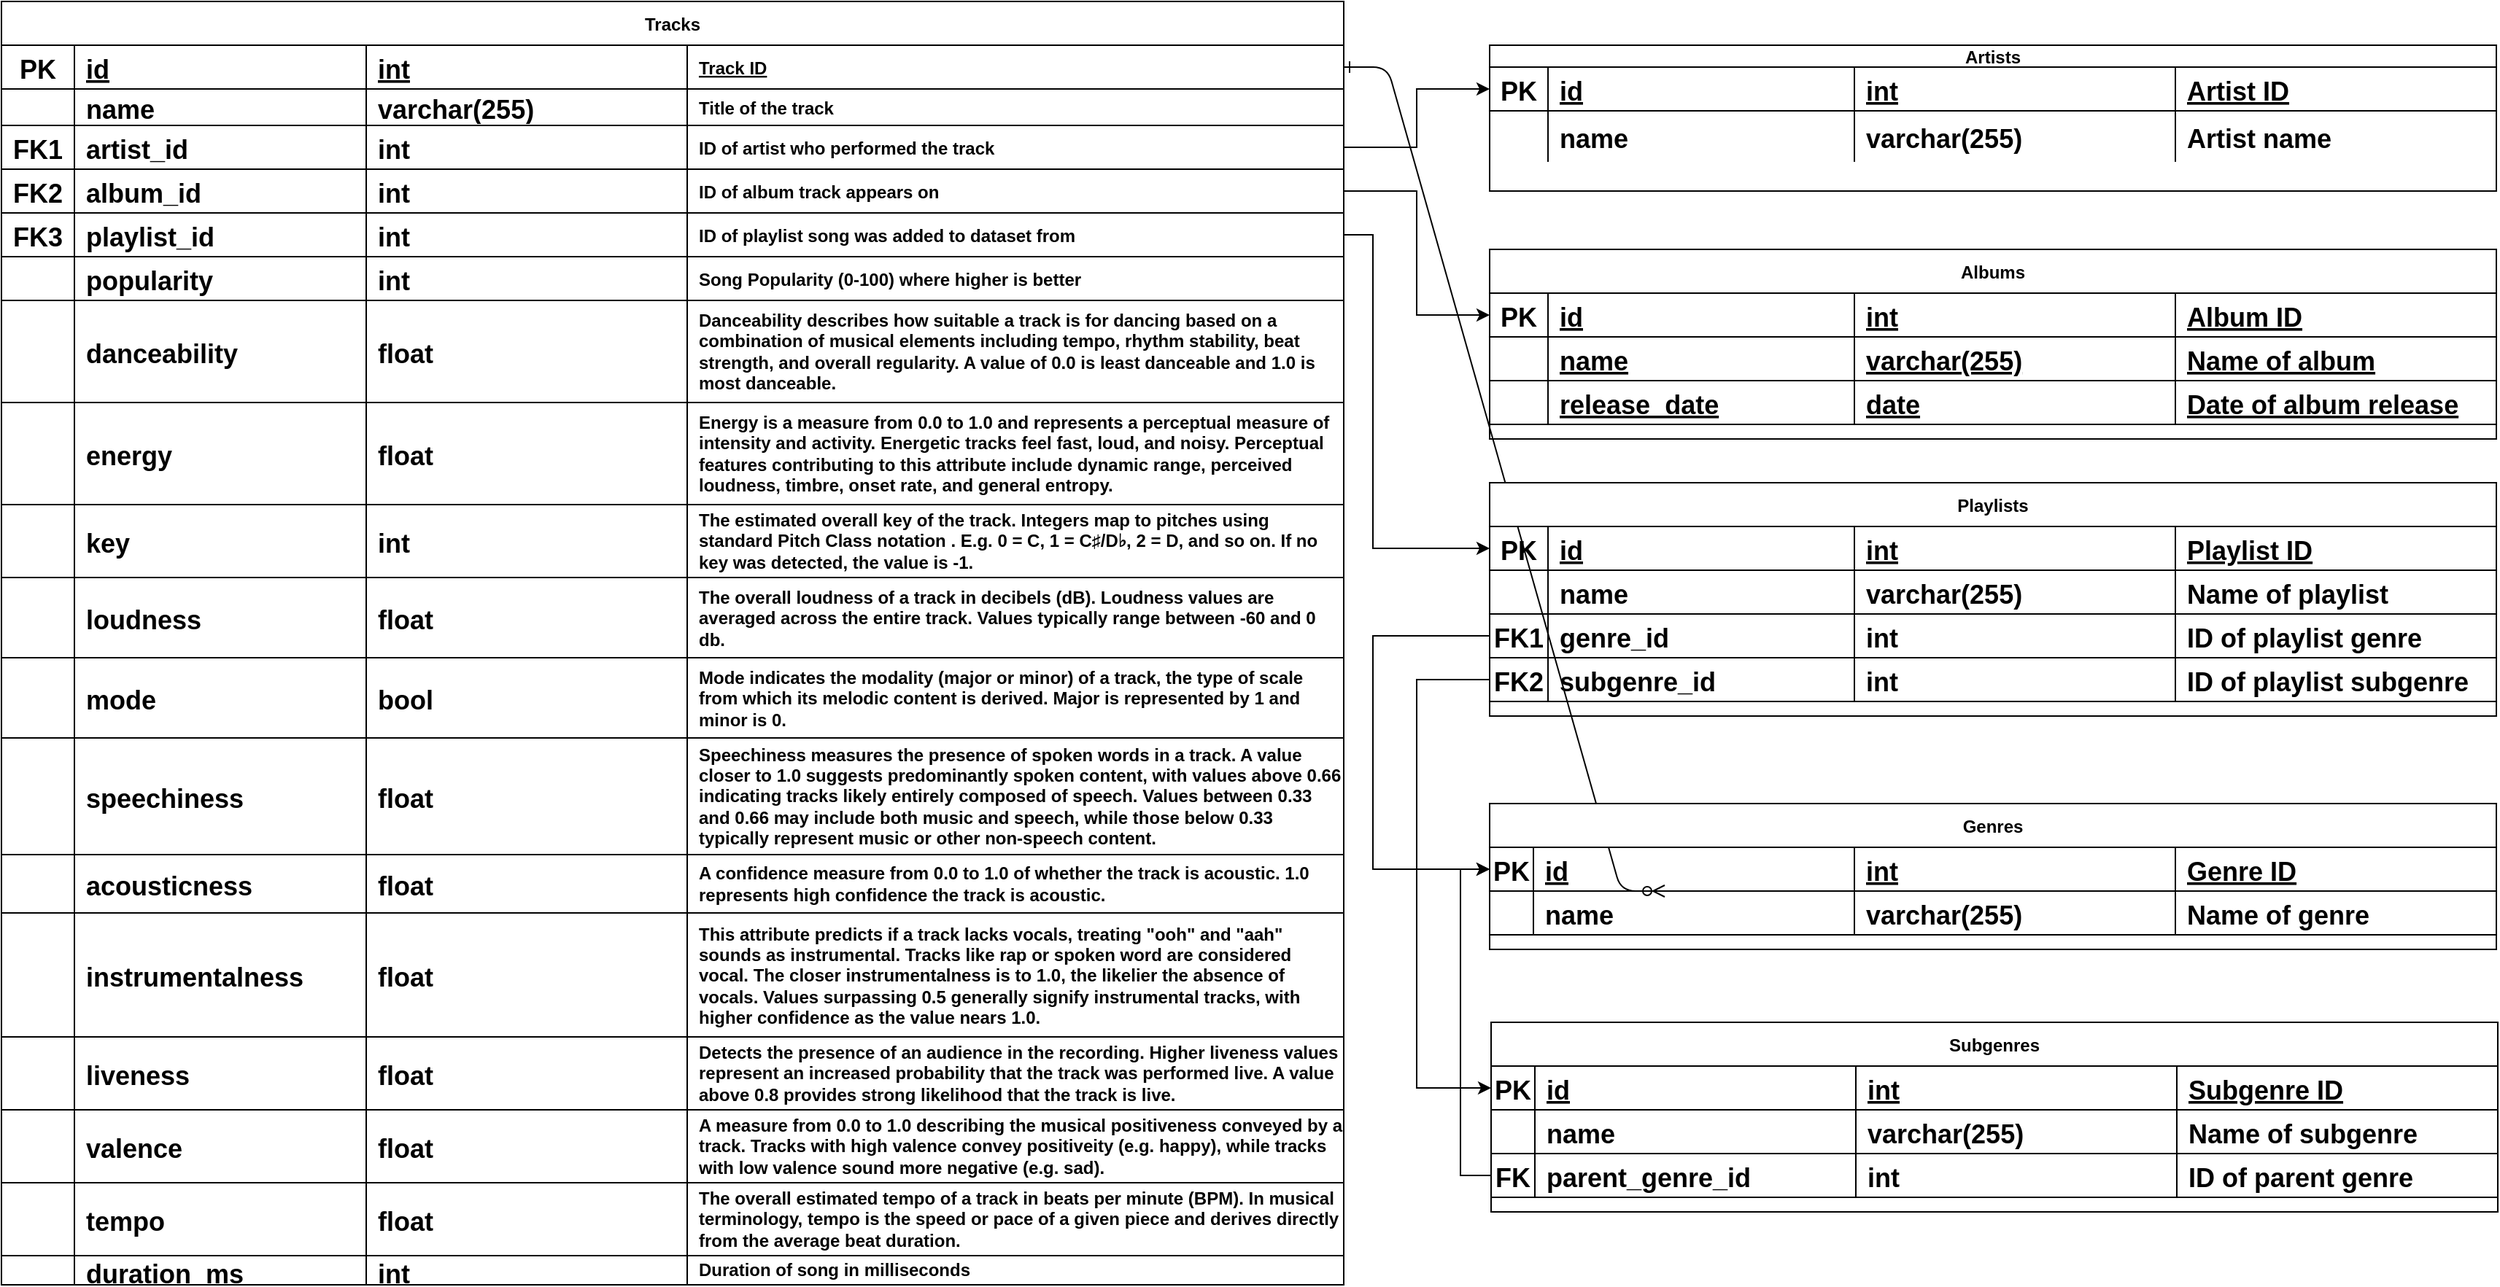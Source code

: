 <mxfile version="24.2.5" type="github">
  <diagram id="R2lEEEUBdFMjLlhIrx00" name="Page-1">
    <mxGraphModel dx="2843" dy="1478" grid="1" gridSize="10" guides="1" tooltips="1" connect="1" arrows="1" fold="1" page="1" pageScale="1" pageWidth="850" pageHeight="1100" math="0" shadow="0" extFonts="Permanent Marker^https://fonts.googleapis.com/css?family=Permanent+Marker">
      <root>
        <mxCell id="0" />
        <mxCell id="1" parent="0" />
        <mxCell id="C-vyLk0tnHw3VtMMgP7b-1" value="" style="edgeStyle=entityRelationEdgeStyle;endArrow=ERzeroToMany;startArrow=ERone;endFill=1;startFill=0;" parent="1" source="C-vyLk0tnHw3VtMMgP7b-24" target="C-vyLk0tnHw3VtMMgP7b-6" edge="1">
          <mxGeometry width="100" height="100" relative="1" as="geometry">
            <mxPoint x="340" y="720" as="sourcePoint" />
            <mxPoint x="440" y="620" as="targetPoint" />
          </mxGeometry>
        </mxCell>
        <mxCell id="C-vyLk0tnHw3VtMMgP7b-2" value="Albums" style="shape=table;startSize=30;container=1;collapsible=1;childLayout=tableLayout;fixedRows=1;rowLines=0;fontStyle=1;align=center;resizeLast=1;" parent="1" vertex="1">
          <mxGeometry x="320" y="180" width="690" height="130" as="geometry" />
        </mxCell>
        <mxCell id="C-vyLk0tnHw3VtMMgP7b-3" value="" style="shape=partialRectangle;collapsible=0;dropTarget=0;pointerEvents=0;fillColor=none;points=[[0,0.5],[1,0.5]];portConstraint=eastwest;top=0;left=0;right=0;bottom=1;" parent="C-vyLk0tnHw3VtMMgP7b-2" vertex="1">
          <mxGeometry y="30" width="690" height="30" as="geometry" />
        </mxCell>
        <mxCell id="C-vyLk0tnHw3VtMMgP7b-4" value="PK" style="shape=partialRectangle;overflow=hidden;connectable=0;fillColor=none;top=0;left=0;bottom=0;right=0;fontStyle=1;fontSize=18;" parent="C-vyLk0tnHw3VtMMgP7b-3" vertex="1">
          <mxGeometry width="40" height="30" as="geometry">
            <mxRectangle width="40" height="30" as="alternateBounds" />
          </mxGeometry>
        </mxCell>
        <mxCell id="C-vyLk0tnHw3VtMMgP7b-5" value="id" style="shape=partialRectangle;overflow=hidden;connectable=0;fillColor=none;top=0;left=0;bottom=0;right=0;align=left;spacingLeft=6;fontStyle=5;fontSize=18;" parent="C-vyLk0tnHw3VtMMgP7b-3" vertex="1">
          <mxGeometry x="40" width="210" height="30" as="geometry">
            <mxRectangle width="210" height="30" as="alternateBounds" />
          </mxGeometry>
        </mxCell>
        <mxCell id="0oDck3tv_o9U7i5qu0NP-88" value="int" style="shape=partialRectangle;overflow=hidden;connectable=0;fillColor=none;top=0;left=0;bottom=0;right=0;align=left;spacingLeft=6;fontStyle=5;fontSize=18;" vertex="1" parent="C-vyLk0tnHw3VtMMgP7b-3">
          <mxGeometry x="250" width="220" height="30" as="geometry">
            <mxRectangle width="220" height="30" as="alternateBounds" />
          </mxGeometry>
        </mxCell>
        <mxCell id="0oDck3tv_o9U7i5qu0NP-91" value="Album ID" style="shape=partialRectangle;overflow=hidden;connectable=0;fillColor=none;top=0;left=0;bottom=0;right=0;align=left;spacingLeft=6;fontStyle=5;fontSize=18;" vertex="1" parent="C-vyLk0tnHw3VtMMgP7b-3">
          <mxGeometry x="470" width="220" height="30" as="geometry">
            <mxRectangle width="220" height="30" as="alternateBounds" />
          </mxGeometry>
        </mxCell>
        <mxCell id="0oDck3tv_o9U7i5qu0NP-169" style="shape=partialRectangle;collapsible=0;dropTarget=0;pointerEvents=0;fillColor=none;points=[[0,0.5],[1,0.5]];portConstraint=eastwest;top=0;left=0;right=0;bottom=1;" vertex="1" parent="C-vyLk0tnHw3VtMMgP7b-2">
          <mxGeometry y="60" width="690" height="30" as="geometry" />
        </mxCell>
        <mxCell id="0oDck3tv_o9U7i5qu0NP-170" style="shape=partialRectangle;overflow=hidden;connectable=0;fillColor=none;top=0;left=0;bottom=0;right=0;fontStyle=1;fontSize=18;" vertex="1" parent="0oDck3tv_o9U7i5qu0NP-169">
          <mxGeometry width="40" height="30" as="geometry">
            <mxRectangle width="40" height="30" as="alternateBounds" />
          </mxGeometry>
        </mxCell>
        <mxCell id="0oDck3tv_o9U7i5qu0NP-171" value="name" style="shape=partialRectangle;overflow=hidden;connectable=0;fillColor=none;top=0;left=0;bottom=0;right=0;align=left;spacingLeft=6;fontStyle=5;fontSize=18;" vertex="1" parent="0oDck3tv_o9U7i5qu0NP-169">
          <mxGeometry x="40" width="210" height="30" as="geometry">
            <mxRectangle width="210" height="30" as="alternateBounds" />
          </mxGeometry>
        </mxCell>
        <mxCell id="0oDck3tv_o9U7i5qu0NP-172" value="varchar(255)" style="shape=partialRectangle;overflow=hidden;connectable=0;fillColor=none;top=0;left=0;bottom=0;right=0;align=left;spacingLeft=6;fontStyle=5;fontSize=18;" vertex="1" parent="0oDck3tv_o9U7i5qu0NP-169">
          <mxGeometry x="250" width="220" height="30" as="geometry">
            <mxRectangle width="220" height="30" as="alternateBounds" />
          </mxGeometry>
        </mxCell>
        <mxCell id="0oDck3tv_o9U7i5qu0NP-173" value="Name of album" style="shape=partialRectangle;overflow=hidden;connectable=0;fillColor=none;top=0;left=0;bottom=0;right=0;align=left;spacingLeft=6;fontStyle=5;fontSize=18;" vertex="1" parent="0oDck3tv_o9U7i5qu0NP-169">
          <mxGeometry x="470" width="220" height="30" as="geometry">
            <mxRectangle width="220" height="30" as="alternateBounds" />
          </mxGeometry>
        </mxCell>
        <mxCell id="0oDck3tv_o9U7i5qu0NP-234" style="shape=partialRectangle;collapsible=0;dropTarget=0;pointerEvents=0;fillColor=none;points=[[0,0.5],[1,0.5]];portConstraint=eastwest;top=0;left=0;right=0;bottom=1;" vertex="1" parent="C-vyLk0tnHw3VtMMgP7b-2">
          <mxGeometry y="90" width="690" height="30" as="geometry" />
        </mxCell>
        <mxCell id="0oDck3tv_o9U7i5qu0NP-235" style="shape=partialRectangle;overflow=hidden;connectable=0;fillColor=none;top=0;left=0;bottom=0;right=0;fontStyle=1;fontSize=18;" vertex="1" parent="0oDck3tv_o9U7i5qu0NP-234">
          <mxGeometry width="40" height="30" as="geometry">
            <mxRectangle width="40" height="30" as="alternateBounds" />
          </mxGeometry>
        </mxCell>
        <mxCell id="0oDck3tv_o9U7i5qu0NP-236" value="release_date" style="shape=partialRectangle;overflow=hidden;connectable=0;fillColor=none;top=0;left=0;bottom=0;right=0;align=left;spacingLeft=6;fontStyle=5;fontSize=18;" vertex="1" parent="0oDck3tv_o9U7i5qu0NP-234">
          <mxGeometry x="40" width="210" height="30" as="geometry">
            <mxRectangle width="210" height="30" as="alternateBounds" />
          </mxGeometry>
        </mxCell>
        <mxCell id="0oDck3tv_o9U7i5qu0NP-237" value="date" style="shape=partialRectangle;overflow=hidden;connectable=0;fillColor=none;top=0;left=0;bottom=0;right=0;align=left;spacingLeft=6;fontStyle=5;fontSize=18;" vertex="1" parent="0oDck3tv_o9U7i5qu0NP-234">
          <mxGeometry x="250" width="220" height="30" as="geometry">
            <mxRectangle width="220" height="30" as="alternateBounds" />
          </mxGeometry>
        </mxCell>
        <mxCell id="0oDck3tv_o9U7i5qu0NP-238" value="Date of album release" style="shape=partialRectangle;overflow=hidden;connectable=0;fillColor=none;top=0;left=0;bottom=0;right=0;align=left;spacingLeft=6;fontStyle=5;fontSize=18;" vertex="1" parent="0oDck3tv_o9U7i5qu0NP-234">
          <mxGeometry x="470" width="220" height="30" as="geometry">
            <mxRectangle width="220" height="30" as="alternateBounds" />
          </mxGeometry>
        </mxCell>
        <mxCell id="C-vyLk0tnHw3VtMMgP7b-13" value="Artists" style="shape=table;startSize=15;container=1;collapsible=1;childLayout=tableLayout;fixedRows=1;rowLines=0;fontStyle=1;align=center;resizeLast=1;" parent="1" vertex="1">
          <mxGeometry x="320" y="40" width="690" height="100" as="geometry" />
        </mxCell>
        <mxCell id="C-vyLk0tnHw3VtMMgP7b-14" value="" style="shape=partialRectangle;collapsible=0;dropTarget=0;pointerEvents=0;fillColor=none;points=[[0,0.5],[1,0.5]];portConstraint=eastwest;top=0;left=0;right=0;bottom=1;" parent="C-vyLk0tnHw3VtMMgP7b-13" vertex="1">
          <mxGeometry y="15" width="690" height="30" as="geometry" />
        </mxCell>
        <mxCell id="C-vyLk0tnHw3VtMMgP7b-15" value="PK" style="shape=partialRectangle;overflow=hidden;connectable=0;fillColor=none;top=0;left=0;bottom=0;right=0;fontStyle=1;fontSize=18;" parent="C-vyLk0tnHw3VtMMgP7b-14" vertex="1">
          <mxGeometry width="40" height="30" as="geometry">
            <mxRectangle width="40" height="30" as="alternateBounds" />
          </mxGeometry>
        </mxCell>
        <mxCell id="C-vyLk0tnHw3VtMMgP7b-16" value="id" style="shape=partialRectangle;overflow=hidden;connectable=0;fillColor=none;top=0;left=0;bottom=0;right=0;align=left;spacingLeft=6;fontStyle=5;fontSize=18;" parent="C-vyLk0tnHw3VtMMgP7b-14" vertex="1">
          <mxGeometry x="40" width="210" height="30" as="geometry">
            <mxRectangle width="210" height="30" as="alternateBounds" />
          </mxGeometry>
        </mxCell>
        <mxCell id="0oDck3tv_o9U7i5qu0NP-82" value="int" style="shape=partialRectangle;overflow=hidden;connectable=0;fillColor=none;top=0;left=0;bottom=0;right=0;align=left;spacingLeft=6;fontStyle=5;fontSize=18;" vertex="1" parent="C-vyLk0tnHw3VtMMgP7b-14">
          <mxGeometry x="250" width="220" height="30" as="geometry">
            <mxRectangle width="220" height="30" as="alternateBounds" />
          </mxGeometry>
        </mxCell>
        <mxCell id="0oDck3tv_o9U7i5qu0NP-85" value="Artist ID" style="shape=partialRectangle;overflow=hidden;connectable=0;fillColor=none;top=0;left=0;bottom=0;right=0;align=left;spacingLeft=6;fontStyle=5;fontSize=18;" vertex="1" parent="C-vyLk0tnHw3VtMMgP7b-14">
          <mxGeometry x="470" width="220" height="30" as="geometry">
            <mxRectangle width="220" height="30" as="alternateBounds" />
          </mxGeometry>
        </mxCell>
        <mxCell id="C-vyLk0tnHw3VtMMgP7b-17" value="" style="shape=partialRectangle;collapsible=0;dropTarget=0;pointerEvents=0;fillColor=none;points=[[0,0.5],[1,0.5]];portConstraint=eastwest;top=0;left=0;right=0;bottom=0;" parent="C-vyLk0tnHw3VtMMgP7b-13" vertex="1">
          <mxGeometry y="45" width="690" height="35" as="geometry" />
        </mxCell>
        <mxCell id="C-vyLk0tnHw3VtMMgP7b-18" value="" style="shape=partialRectangle;overflow=hidden;connectable=0;fillColor=none;top=0;left=0;bottom=0;right=0;fontStyle=1;fontSize=18;" parent="C-vyLk0tnHw3VtMMgP7b-17" vertex="1">
          <mxGeometry width="40" height="35" as="geometry">
            <mxRectangle width="40" height="35" as="alternateBounds" />
          </mxGeometry>
        </mxCell>
        <mxCell id="C-vyLk0tnHw3VtMMgP7b-19" value="name" style="shape=partialRectangle;overflow=hidden;connectable=0;fillColor=none;top=0;left=0;bottom=0;right=0;align=left;spacingLeft=6;fontStyle=1;fontSize=18;" parent="C-vyLk0tnHw3VtMMgP7b-17" vertex="1">
          <mxGeometry x="40" width="210" height="35" as="geometry">
            <mxRectangle width="210" height="35" as="alternateBounds" />
          </mxGeometry>
        </mxCell>
        <mxCell id="0oDck3tv_o9U7i5qu0NP-83" value="varchar(255)" style="shape=partialRectangle;overflow=hidden;connectable=0;fillColor=none;top=0;left=0;bottom=0;right=0;align=left;spacingLeft=6;fontStyle=1;fontSize=18;" vertex="1" parent="C-vyLk0tnHw3VtMMgP7b-17">
          <mxGeometry x="250" width="220" height="35" as="geometry">
            <mxRectangle width="220" height="35" as="alternateBounds" />
          </mxGeometry>
        </mxCell>
        <mxCell id="0oDck3tv_o9U7i5qu0NP-86" value="Artist name" style="shape=partialRectangle;overflow=hidden;connectable=0;fillColor=none;top=0;left=0;bottom=0;right=0;align=left;spacingLeft=6;fontStyle=1;fontSize=18;" vertex="1" parent="C-vyLk0tnHw3VtMMgP7b-17">
          <mxGeometry x="470" width="220" height="35" as="geometry">
            <mxRectangle width="220" height="35" as="alternateBounds" />
          </mxGeometry>
        </mxCell>
        <mxCell id="C-vyLk0tnHw3VtMMgP7b-23" value="Tracks" style="shape=table;startSize=30;container=1;collapsible=1;childLayout=tableLayout;fixedRows=1;rowLines=0;fontStyle=1;align=center;resizeLast=1;" parent="1" vertex="1">
          <mxGeometry x="-700" y="10" width="920" height="880.0" as="geometry" />
        </mxCell>
        <mxCell id="C-vyLk0tnHw3VtMMgP7b-24" value="" style="shape=partialRectangle;collapsible=0;dropTarget=0;pointerEvents=0;fillColor=none;points=[[0,0.5],[1,0.5]];portConstraint=eastwest;top=0;left=0;right=0;bottom=1;" parent="C-vyLk0tnHw3VtMMgP7b-23" vertex="1">
          <mxGeometry y="30" width="920" height="30" as="geometry" />
        </mxCell>
        <mxCell id="C-vyLk0tnHw3VtMMgP7b-25" value="PK" style="shape=partialRectangle;overflow=hidden;connectable=0;fillColor=none;top=0;left=0;bottom=0;right=0;fontStyle=1;fontSize=18;" parent="C-vyLk0tnHw3VtMMgP7b-24" vertex="1">
          <mxGeometry width="50" height="30" as="geometry">
            <mxRectangle width="50" height="30" as="alternateBounds" />
          </mxGeometry>
        </mxCell>
        <mxCell id="C-vyLk0tnHw3VtMMgP7b-26" value="id" style="shape=partialRectangle;overflow=hidden;connectable=0;fillColor=none;top=0;left=0;bottom=0;right=0;align=left;spacingLeft=6;fontStyle=5;fontSize=18;" parent="C-vyLk0tnHw3VtMMgP7b-24" vertex="1">
          <mxGeometry x="50" width="200" height="30" as="geometry">
            <mxRectangle width="200" height="30" as="alternateBounds" />
          </mxGeometry>
        </mxCell>
        <mxCell id="0oDck3tv_o9U7i5qu0NP-3" value="int" style="shape=partialRectangle;overflow=hidden;connectable=0;fillColor=none;top=0;left=0;bottom=0;right=0;align=left;spacingLeft=6;fontStyle=5;fontSize=18;" vertex="1" parent="C-vyLk0tnHw3VtMMgP7b-24">
          <mxGeometry x="250" width="220" height="30" as="geometry">
            <mxRectangle width="220" height="30" as="alternateBounds" />
          </mxGeometry>
        </mxCell>
        <mxCell id="0oDck3tv_o9U7i5qu0NP-1" value="Track ID" style="shape=partialRectangle;overflow=hidden;connectable=0;fillColor=none;top=0;left=0;bottom=0;right=0;align=left;spacingLeft=6;fontStyle=5;" vertex="1" parent="C-vyLk0tnHw3VtMMgP7b-24">
          <mxGeometry x="470" width="450" height="30" as="geometry">
            <mxRectangle width="450" height="30" as="alternateBounds" />
          </mxGeometry>
        </mxCell>
        <mxCell id="0oDck3tv_o9U7i5qu0NP-45" style="shape=partialRectangle;collapsible=0;dropTarget=0;pointerEvents=0;fillColor=none;points=[[0,0.5],[1,0.5]];portConstraint=eastwest;top=0;left=0;right=0;bottom=1;" vertex="1" parent="C-vyLk0tnHw3VtMMgP7b-23">
          <mxGeometry y="60" width="920" height="25" as="geometry" />
        </mxCell>
        <mxCell id="0oDck3tv_o9U7i5qu0NP-46" style="shape=partialRectangle;overflow=hidden;connectable=0;fillColor=none;top=0;left=0;bottom=0;right=0;fontStyle=1;fontSize=18;" vertex="1" parent="0oDck3tv_o9U7i5qu0NP-45">
          <mxGeometry width="50" height="25" as="geometry">
            <mxRectangle width="50" height="25" as="alternateBounds" />
          </mxGeometry>
        </mxCell>
        <mxCell id="0oDck3tv_o9U7i5qu0NP-47" value="name" style="shape=partialRectangle;overflow=hidden;connectable=0;fillColor=none;top=0;left=0;bottom=0;right=0;align=left;spacingLeft=6;fontStyle=1;fontSize=18;" vertex="1" parent="0oDck3tv_o9U7i5qu0NP-45">
          <mxGeometry x="50" width="200" height="25" as="geometry">
            <mxRectangle width="200" height="25" as="alternateBounds" />
          </mxGeometry>
        </mxCell>
        <mxCell id="0oDck3tv_o9U7i5qu0NP-48" value="varchar(255)" style="shape=partialRectangle;overflow=hidden;connectable=0;fillColor=none;top=0;left=0;bottom=0;right=0;align=left;spacingLeft=6;fontStyle=1;fontSize=18;" vertex="1" parent="0oDck3tv_o9U7i5qu0NP-45">
          <mxGeometry x="250" width="220" height="25" as="geometry">
            <mxRectangle width="220" height="25" as="alternateBounds" />
          </mxGeometry>
        </mxCell>
        <mxCell id="0oDck3tv_o9U7i5qu0NP-49" value="Title of the track" style="shape=partialRectangle;overflow=hidden;connectable=0;fillColor=none;top=0;left=0;bottom=0;right=0;align=left;spacingLeft=6;fontStyle=1;" vertex="1" parent="0oDck3tv_o9U7i5qu0NP-45">
          <mxGeometry x="470" width="450" height="25" as="geometry">
            <mxRectangle width="450" height="25" as="alternateBounds" />
          </mxGeometry>
        </mxCell>
        <mxCell id="0oDck3tv_o9U7i5qu0NP-40" style="shape=partialRectangle;collapsible=0;dropTarget=0;pointerEvents=0;fillColor=none;points=[[0,0.5],[1,0.5]];portConstraint=eastwest;top=0;left=0;right=0;bottom=1;" vertex="1" parent="C-vyLk0tnHw3VtMMgP7b-23">
          <mxGeometry y="85" width="920" height="30" as="geometry" />
        </mxCell>
        <mxCell id="0oDck3tv_o9U7i5qu0NP-41" value="FK1" style="shape=partialRectangle;overflow=hidden;connectable=0;fillColor=none;top=0;left=0;bottom=0;right=0;fontStyle=1;fontSize=18;" vertex="1" parent="0oDck3tv_o9U7i5qu0NP-40">
          <mxGeometry width="50" height="30" as="geometry">
            <mxRectangle width="50" height="30" as="alternateBounds" />
          </mxGeometry>
        </mxCell>
        <mxCell id="0oDck3tv_o9U7i5qu0NP-42" value="artist_id" style="shape=partialRectangle;overflow=hidden;connectable=0;fillColor=none;top=0;left=0;bottom=0;right=0;align=left;spacingLeft=6;fontStyle=1;fontSize=18;" vertex="1" parent="0oDck3tv_o9U7i5qu0NP-40">
          <mxGeometry x="50" width="200" height="30" as="geometry">
            <mxRectangle width="200" height="30" as="alternateBounds" />
          </mxGeometry>
        </mxCell>
        <mxCell id="0oDck3tv_o9U7i5qu0NP-43" value="int" style="shape=partialRectangle;overflow=hidden;connectable=0;fillColor=none;top=0;left=0;bottom=0;right=0;align=left;spacingLeft=6;fontStyle=1;fontSize=18;" vertex="1" parent="0oDck3tv_o9U7i5qu0NP-40">
          <mxGeometry x="250" width="220" height="30" as="geometry">
            <mxRectangle width="220" height="30" as="alternateBounds" />
          </mxGeometry>
        </mxCell>
        <mxCell id="0oDck3tv_o9U7i5qu0NP-44" value="ID of artist who performed the track" style="shape=partialRectangle;overflow=hidden;connectable=0;fillColor=none;top=0;left=0;bottom=0;right=0;align=left;spacingLeft=6;fontStyle=1;" vertex="1" parent="0oDck3tv_o9U7i5qu0NP-40">
          <mxGeometry x="470" width="450" height="30" as="geometry">
            <mxRectangle width="450" height="30" as="alternateBounds" />
          </mxGeometry>
        </mxCell>
        <mxCell id="0oDck3tv_o9U7i5qu0NP-35" style="shape=partialRectangle;collapsible=0;dropTarget=0;pointerEvents=0;fillColor=none;points=[[0,0.5],[1,0.5]];portConstraint=eastwest;top=0;left=0;right=0;bottom=1;" vertex="1" parent="C-vyLk0tnHw3VtMMgP7b-23">
          <mxGeometry y="115" width="920" height="30" as="geometry" />
        </mxCell>
        <mxCell id="0oDck3tv_o9U7i5qu0NP-36" value="FK2" style="shape=partialRectangle;overflow=hidden;connectable=0;fillColor=none;top=0;left=0;bottom=0;right=0;fontStyle=1;fontSize=18;" vertex="1" parent="0oDck3tv_o9U7i5qu0NP-35">
          <mxGeometry width="50" height="30" as="geometry">
            <mxRectangle width="50" height="30" as="alternateBounds" />
          </mxGeometry>
        </mxCell>
        <mxCell id="0oDck3tv_o9U7i5qu0NP-37" value="album_id" style="shape=partialRectangle;overflow=hidden;connectable=0;fillColor=none;top=0;left=0;bottom=0;right=0;align=left;spacingLeft=6;fontStyle=1;fontSize=18;" vertex="1" parent="0oDck3tv_o9U7i5qu0NP-35">
          <mxGeometry x="50" width="200" height="30" as="geometry">
            <mxRectangle width="200" height="30" as="alternateBounds" />
          </mxGeometry>
        </mxCell>
        <mxCell id="0oDck3tv_o9U7i5qu0NP-38" value="int" style="shape=partialRectangle;overflow=hidden;connectable=0;fillColor=none;top=0;left=0;bottom=0;right=0;align=left;spacingLeft=6;fontStyle=1;fontSize=18;" vertex="1" parent="0oDck3tv_o9U7i5qu0NP-35">
          <mxGeometry x="250" width="220" height="30" as="geometry">
            <mxRectangle width="220" height="30" as="alternateBounds" />
          </mxGeometry>
        </mxCell>
        <mxCell id="0oDck3tv_o9U7i5qu0NP-39" value="ID of album track appears on" style="shape=partialRectangle;overflow=hidden;connectable=0;fillColor=none;top=0;left=0;bottom=0;right=0;align=left;spacingLeft=6;fontStyle=1;" vertex="1" parent="0oDck3tv_o9U7i5qu0NP-35">
          <mxGeometry x="470" width="450" height="30" as="geometry">
            <mxRectangle width="450" height="30" as="alternateBounds" />
          </mxGeometry>
        </mxCell>
        <mxCell id="0oDck3tv_o9U7i5qu0NP-30" style="shape=partialRectangle;collapsible=0;dropTarget=0;pointerEvents=0;fillColor=none;points=[[0,0.5],[1,0.5]];portConstraint=eastwest;top=0;left=0;right=0;bottom=1;" vertex="1" parent="C-vyLk0tnHw3VtMMgP7b-23">
          <mxGeometry y="145" width="920" height="30" as="geometry" />
        </mxCell>
        <mxCell id="0oDck3tv_o9U7i5qu0NP-31" value="FK3" style="shape=partialRectangle;overflow=hidden;connectable=0;fillColor=none;top=0;left=0;bottom=0;right=0;fontStyle=1;fontSize=18;" vertex="1" parent="0oDck3tv_o9U7i5qu0NP-30">
          <mxGeometry width="50" height="30" as="geometry">
            <mxRectangle width="50" height="30" as="alternateBounds" />
          </mxGeometry>
        </mxCell>
        <mxCell id="0oDck3tv_o9U7i5qu0NP-32" value="playlist_id" style="shape=partialRectangle;overflow=hidden;connectable=0;fillColor=none;top=0;left=0;bottom=0;right=0;align=left;spacingLeft=6;fontStyle=1;fontSize=18;" vertex="1" parent="0oDck3tv_o9U7i5qu0NP-30">
          <mxGeometry x="50" width="200" height="30" as="geometry">
            <mxRectangle width="200" height="30" as="alternateBounds" />
          </mxGeometry>
        </mxCell>
        <mxCell id="0oDck3tv_o9U7i5qu0NP-33" value="int" style="shape=partialRectangle;overflow=hidden;connectable=0;fillColor=none;top=0;left=0;bottom=0;right=0;align=left;spacingLeft=6;fontStyle=1;fontSize=18;" vertex="1" parent="0oDck3tv_o9U7i5qu0NP-30">
          <mxGeometry x="250" width="220" height="30" as="geometry">
            <mxRectangle width="220" height="30" as="alternateBounds" />
          </mxGeometry>
        </mxCell>
        <mxCell id="0oDck3tv_o9U7i5qu0NP-34" value="ID of playlist song was added to dataset from" style="shape=partialRectangle;overflow=hidden;connectable=0;fillColor=none;top=0;left=0;bottom=0;right=0;align=left;spacingLeft=6;fontStyle=1;" vertex="1" parent="0oDck3tv_o9U7i5qu0NP-30">
          <mxGeometry x="470" width="450" height="30" as="geometry">
            <mxRectangle width="450" height="30" as="alternateBounds" />
          </mxGeometry>
        </mxCell>
        <mxCell id="0oDck3tv_o9U7i5qu0NP-239" style="shape=partialRectangle;collapsible=0;dropTarget=0;pointerEvents=0;fillColor=none;points=[[0,0.5],[1,0.5]];portConstraint=eastwest;top=0;left=0;right=0;bottom=1;" vertex="1" parent="C-vyLk0tnHw3VtMMgP7b-23">
          <mxGeometry y="175" width="920" height="30" as="geometry" />
        </mxCell>
        <mxCell id="0oDck3tv_o9U7i5qu0NP-240" style="shape=partialRectangle;overflow=hidden;connectable=0;fillColor=none;top=0;left=0;bottom=0;right=0;fontStyle=1;fontSize=18;" vertex="1" parent="0oDck3tv_o9U7i5qu0NP-239">
          <mxGeometry width="50" height="30" as="geometry">
            <mxRectangle width="50" height="30" as="alternateBounds" />
          </mxGeometry>
        </mxCell>
        <mxCell id="0oDck3tv_o9U7i5qu0NP-241" value="popularity" style="shape=partialRectangle;overflow=hidden;connectable=0;fillColor=none;top=0;left=0;bottom=0;right=0;align=left;spacingLeft=6;fontStyle=1;fontSize=18;" vertex="1" parent="0oDck3tv_o9U7i5qu0NP-239">
          <mxGeometry x="50" width="200" height="30" as="geometry">
            <mxRectangle width="200" height="30" as="alternateBounds" />
          </mxGeometry>
        </mxCell>
        <mxCell id="0oDck3tv_o9U7i5qu0NP-242" value="int" style="shape=partialRectangle;overflow=hidden;connectable=0;fillColor=none;top=0;left=0;bottom=0;right=0;align=left;spacingLeft=6;fontStyle=1;fontSize=18;" vertex="1" parent="0oDck3tv_o9U7i5qu0NP-239">
          <mxGeometry x="250" width="220" height="30" as="geometry">
            <mxRectangle width="220" height="30" as="alternateBounds" />
          </mxGeometry>
        </mxCell>
        <mxCell id="0oDck3tv_o9U7i5qu0NP-243" value="Song Popularity (0-100) where higher is better" style="shape=partialRectangle;overflow=hidden;connectable=0;fillColor=none;top=0;left=0;bottom=0;right=0;align=left;spacingLeft=6;fontStyle=1;" vertex="1" parent="0oDck3tv_o9U7i5qu0NP-239">
          <mxGeometry x="470" width="450" height="30" as="geometry">
            <mxRectangle width="450" height="30" as="alternateBounds" />
          </mxGeometry>
        </mxCell>
        <mxCell id="0oDck3tv_o9U7i5qu0NP-25" style="shape=partialRectangle;collapsible=0;dropTarget=0;pointerEvents=0;fillColor=none;points=[[0,0.5],[1,0.5]];portConstraint=eastwest;top=0;left=0;right=0;bottom=1;" vertex="1" parent="C-vyLk0tnHw3VtMMgP7b-23">
          <mxGeometry y="205" width="920" height="70" as="geometry" />
        </mxCell>
        <mxCell id="0oDck3tv_o9U7i5qu0NP-26" style="shape=partialRectangle;overflow=hidden;connectable=0;fillColor=none;top=0;left=0;bottom=0;right=0;fontStyle=1;fontSize=18;" vertex="1" parent="0oDck3tv_o9U7i5qu0NP-25">
          <mxGeometry width="50" height="70" as="geometry">
            <mxRectangle width="50" height="70" as="alternateBounds" />
          </mxGeometry>
        </mxCell>
        <mxCell id="0oDck3tv_o9U7i5qu0NP-27" value="danceability" style="shape=partialRectangle;overflow=hidden;connectable=0;fillColor=none;top=0;left=0;bottom=0;right=0;align=left;spacingLeft=6;fontStyle=1;fontSize=18;" vertex="1" parent="0oDck3tv_o9U7i5qu0NP-25">
          <mxGeometry x="50" width="200" height="70" as="geometry">
            <mxRectangle width="200" height="70" as="alternateBounds" />
          </mxGeometry>
        </mxCell>
        <mxCell id="0oDck3tv_o9U7i5qu0NP-28" value="float" style="shape=partialRectangle;overflow=hidden;connectable=0;fillColor=none;top=0;left=0;bottom=0;right=0;align=left;spacingLeft=6;fontStyle=1;fontSize=18;" vertex="1" parent="0oDck3tv_o9U7i5qu0NP-25">
          <mxGeometry x="250" width="220" height="70" as="geometry">
            <mxRectangle width="220" height="70" as="alternateBounds" />
          </mxGeometry>
        </mxCell>
        <mxCell id="0oDck3tv_o9U7i5qu0NP-29" value="Danceability describes how suitable a track is for dancing based on a combination of musical elements including tempo, rhythm stability, beat strength, and overall regularity. A value of 0.0 is least danceable and 1.0 is most danceable." style="shape=partialRectangle;overflow=hidden;connectable=0;fillColor=none;top=0;left=0;bottom=0;right=0;align=left;spacingLeft=6;fontStyle=1;whiteSpace=wrap;" vertex="1" parent="0oDck3tv_o9U7i5qu0NP-25">
          <mxGeometry x="470" width="450" height="70" as="geometry">
            <mxRectangle width="450" height="70" as="alternateBounds" />
          </mxGeometry>
        </mxCell>
        <mxCell id="0oDck3tv_o9U7i5qu0NP-201" style="shape=partialRectangle;collapsible=0;dropTarget=0;pointerEvents=0;fillColor=none;points=[[0,0.5],[1,0.5]];portConstraint=eastwest;top=0;left=0;right=0;bottom=1;" vertex="1" parent="C-vyLk0tnHw3VtMMgP7b-23">
          <mxGeometry y="275" width="920" height="70" as="geometry" />
        </mxCell>
        <mxCell id="0oDck3tv_o9U7i5qu0NP-202" style="shape=partialRectangle;overflow=hidden;connectable=0;fillColor=none;top=0;left=0;bottom=0;right=0;fontStyle=1;fontSize=18;" vertex="1" parent="0oDck3tv_o9U7i5qu0NP-201">
          <mxGeometry width="50" height="70" as="geometry">
            <mxRectangle width="50" height="70" as="alternateBounds" />
          </mxGeometry>
        </mxCell>
        <mxCell id="0oDck3tv_o9U7i5qu0NP-203" value="energy" style="shape=partialRectangle;overflow=hidden;connectable=0;fillColor=none;top=0;left=0;bottom=0;right=0;align=left;spacingLeft=6;fontStyle=1;fontSize=18;" vertex="1" parent="0oDck3tv_o9U7i5qu0NP-201">
          <mxGeometry x="50" width="200" height="70" as="geometry">
            <mxRectangle width="200" height="70" as="alternateBounds" />
          </mxGeometry>
        </mxCell>
        <mxCell id="0oDck3tv_o9U7i5qu0NP-204" value="float" style="shape=partialRectangle;overflow=hidden;connectable=0;fillColor=none;top=0;left=0;bottom=0;right=0;align=left;spacingLeft=6;fontStyle=1;fontSize=18;" vertex="1" parent="0oDck3tv_o9U7i5qu0NP-201">
          <mxGeometry x="250" width="220" height="70" as="geometry">
            <mxRectangle width="220" height="70" as="alternateBounds" />
          </mxGeometry>
        </mxCell>
        <mxCell id="0oDck3tv_o9U7i5qu0NP-205" value="Energy is a measure from 0.0 to 1.0 and represents a perceptual measure of intensity and activity. Energetic tracks feel fast, loud, and noisy. Perceptual features contributing to this attribute include dynamic range, perceived loudness, timbre, onset rate, and general entropy." style="shape=partialRectangle;overflow=hidden;connectable=0;fillColor=none;top=0;left=0;bottom=0;right=0;align=left;spacingLeft=6;fontStyle=1;whiteSpace=wrap;" vertex="1" parent="0oDck3tv_o9U7i5qu0NP-201">
          <mxGeometry x="470" width="450" height="70" as="geometry">
            <mxRectangle width="450" height="70" as="alternateBounds" />
          </mxGeometry>
        </mxCell>
        <mxCell id="0oDck3tv_o9U7i5qu0NP-196" style="shape=partialRectangle;collapsible=0;dropTarget=0;pointerEvents=0;fillColor=none;points=[[0,0.5],[1,0.5]];portConstraint=eastwest;top=0;left=0;right=0;bottom=1;" vertex="1" parent="C-vyLk0tnHw3VtMMgP7b-23">
          <mxGeometry y="345" width="920" height="50" as="geometry" />
        </mxCell>
        <mxCell id="0oDck3tv_o9U7i5qu0NP-197" style="shape=partialRectangle;overflow=hidden;connectable=0;fillColor=none;top=0;left=0;bottom=0;right=0;fontStyle=1;fontSize=18;" vertex="1" parent="0oDck3tv_o9U7i5qu0NP-196">
          <mxGeometry width="50" height="50" as="geometry">
            <mxRectangle width="50" height="50" as="alternateBounds" />
          </mxGeometry>
        </mxCell>
        <mxCell id="0oDck3tv_o9U7i5qu0NP-198" value="key" style="shape=partialRectangle;overflow=hidden;connectable=0;fillColor=none;top=0;left=0;bottom=0;right=0;align=left;spacingLeft=6;fontStyle=1;fontSize=18;" vertex="1" parent="0oDck3tv_o9U7i5qu0NP-196">
          <mxGeometry x="50" width="200" height="50" as="geometry">
            <mxRectangle width="200" height="50" as="alternateBounds" />
          </mxGeometry>
        </mxCell>
        <mxCell id="0oDck3tv_o9U7i5qu0NP-199" value="int" style="shape=partialRectangle;overflow=hidden;connectable=0;fillColor=none;top=0;left=0;bottom=0;right=0;align=left;spacingLeft=6;fontStyle=1;fontSize=18;" vertex="1" parent="0oDck3tv_o9U7i5qu0NP-196">
          <mxGeometry x="250" width="220" height="50" as="geometry">
            <mxRectangle width="220" height="50" as="alternateBounds" />
          </mxGeometry>
        </mxCell>
        <mxCell id="0oDck3tv_o9U7i5qu0NP-200" value="The estimated overall key of the track. Integers map to pitches using standard Pitch Class notation . E.g. 0 = C, 1 = C♯/D♭, 2 = D, and so on. If no key was detected, the value is -1." style="shape=partialRectangle;overflow=hidden;connectable=0;fillColor=none;top=0;left=0;bottom=0;right=0;align=left;spacingLeft=6;fontStyle=1;whiteSpace=wrap;" vertex="1" parent="0oDck3tv_o9U7i5qu0NP-196">
          <mxGeometry x="470" width="450" height="50" as="geometry">
            <mxRectangle width="450" height="50" as="alternateBounds" />
          </mxGeometry>
        </mxCell>
        <mxCell id="0oDck3tv_o9U7i5qu0NP-191" style="shape=partialRectangle;collapsible=0;dropTarget=0;pointerEvents=0;fillColor=none;points=[[0,0.5],[1,0.5]];portConstraint=eastwest;top=0;left=0;right=0;bottom=1;" vertex="1" parent="C-vyLk0tnHw3VtMMgP7b-23">
          <mxGeometry y="395" width="920" height="55" as="geometry" />
        </mxCell>
        <mxCell id="0oDck3tv_o9U7i5qu0NP-192" style="shape=partialRectangle;overflow=hidden;connectable=0;fillColor=none;top=0;left=0;bottom=0;right=0;fontStyle=1;fontSize=18;" vertex="1" parent="0oDck3tv_o9U7i5qu0NP-191">
          <mxGeometry width="50" height="55" as="geometry">
            <mxRectangle width="50" height="55" as="alternateBounds" />
          </mxGeometry>
        </mxCell>
        <mxCell id="0oDck3tv_o9U7i5qu0NP-193" value="loudness" style="shape=partialRectangle;overflow=hidden;connectable=0;fillColor=none;top=0;left=0;bottom=0;right=0;align=left;spacingLeft=6;fontStyle=1;fontSize=18;" vertex="1" parent="0oDck3tv_o9U7i5qu0NP-191">
          <mxGeometry x="50" width="200" height="55" as="geometry">
            <mxRectangle width="200" height="55" as="alternateBounds" />
          </mxGeometry>
        </mxCell>
        <mxCell id="0oDck3tv_o9U7i5qu0NP-194" value="float" style="shape=partialRectangle;overflow=hidden;connectable=0;fillColor=none;top=0;left=0;bottom=0;right=0;align=left;spacingLeft=6;fontStyle=1;fontSize=18;" vertex="1" parent="0oDck3tv_o9U7i5qu0NP-191">
          <mxGeometry x="250" width="220" height="55" as="geometry">
            <mxRectangle width="220" height="55" as="alternateBounds" />
          </mxGeometry>
        </mxCell>
        <mxCell id="0oDck3tv_o9U7i5qu0NP-195" value="The overall loudness of a track in decibels (dB). Loudness values are averaged across the entire track. Values typically range between -60 and 0 db." style="shape=partialRectangle;overflow=hidden;connectable=0;fillColor=none;top=0;left=0;bottom=0;right=0;align=left;spacingLeft=6;fontStyle=1;whiteSpace=wrap;" vertex="1" parent="0oDck3tv_o9U7i5qu0NP-191">
          <mxGeometry x="470" width="450" height="55" as="geometry">
            <mxRectangle width="450" height="55" as="alternateBounds" />
          </mxGeometry>
        </mxCell>
        <mxCell id="0oDck3tv_o9U7i5qu0NP-20" style="shape=partialRectangle;collapsible=0;dropTarget=0;pointerEvents=0;fillColor=none;points=[[0,0.5],[1,0.5]];portConstraint=eastwest;top=0;left=0;right=0;bottom=1;" vertex="1" parent="C-vyLk0tnHw3VtMMgP7b-23">
          <mxGeometry y="450" width="920" height="55" as="geometry" />
        </mxCell>
        <mxCell id="0oDck3tv_o9U7i5qu0NP-21" style="shape=partialRectangle;overflow=hidden;connectable=0;fillColor=none;top=0;left=0;bottom=0;right=0;fontStyle=1;fontSize=18;" vertex="1" parent="0oDck3tv_o9U7i5qu0NP-20">
          <mxGeometry width="50" height="55" as="geometry">
            <mxRectangle width="50" height="55" as="alternateBounds" />
          </mxGeometry>
        </mxCell>
        <mxCell id="0oDck3tv_o9U7i5qu0NP-22" value="mode" style="shape=partialRectangle;overflow=hidden;connectable=0;fillColor=none;top=0;left=0;bottom=0;right=0;align=left;spacingLeft=6;fontStyle=1;fontSize=18;" vertex="1" parent="0oDck3tv_o9U7i5qu0NP-20">
          <mxGeometry x="50" width="200" height="55" as="geometry">
            <mxRectangle width="200" height="55" as="alternateBounds" />
          </mxGeometry>
        </mxCell>
        <mxCell id="0oDck3tv_o9U7i5qu0NP-23" value="bool" style="shape=partialRectangle;overflow=hidden;connectable=0;fillColor=none;top=0;left=0;bottom=0;right=0;align=left;spacingLeft=6;fontStyle=1;fontSize=18;" vertex="1" parent="0oDck3tv_o9U7i5qu0NP-20">
          <mxGeometry x="250" width="220" height="55" as="geometry">
            <mxRectangle width="220" height="55" as="alternateBounds" />
          </mxGeometry>
        </mxCell>
        <mxCell id="0oDck3tv_o9U7i5qu0NP-24" value="Mode indicates the modality (major or minor) of a track, the type of scale from which its melodic content is derived. Major is represented by 1 and minor is 0." style="shape=partialRectangle;overflow=hidden;connectable=0;fillColor=none;top=0;left=0;bottom=0;right=0;align=left;spacingLeft=6;fontStyle=1;whiteSpace=wrap;" vertex="1" parent="0oDck3tv_o9U7i5qu0NP-20">
          <mxGeometry x="470" width="450" height="55" as="geometry">
            <mxRectangle width="450" height="55" as="alternateBounds" />
          </mxGeometry>
        </mxCell>
        <mxCell id="0oDck3tv_o9U7i5qu0NP-15" style="shape=partialRectangle;collapsible=0;dropTarget=0;pointerEvents=0;fillColor=none;points=[[0,0.5],[1,0.5]];portConstraint=eastwest;top=0;left=0;right=0;bottom=1;" vertex="1" parent="C-vyLk0tnHw3VtMMgP7b-23">
          <mxGeometry y="505" width="920" height="80" as="geometry" />
        </mxCell>
        <mxCell id="0oDck3tv_o9U7i5qu0NP-16" style="shape=partialRectangle;overflow=hidden;connectable=0;fillColor=none;top=0;left=0;bottom=0;right=0;fontStyle=1;fontSize=18;" vertex="1" parent="0oDck3tv_o9U7i5qu0NP-15">
          <mxGeometry width="50" height="80" as="geometry">
            <mxRectangle width="50" height="80" as="alternateBounds" />
          </mxGeometry>
        </mxCell>
        <mxCell id="0oDck3tv_o9U7i5qu0NP-17" value="speechiness" style="shape=partialRectangle;overflow=hidden;connectable=0;fillColor=none;top=0;left=0;bottom=0;right=0;align=left;spacingLeft=6;fontStyle=1;fontSize=18;" vertex="1" parent="0oDck3tv_o9U7i5qu0NP-15">
          <mxGeometry x="50" width="200" height="80" as="geometry">
            <mxRectangle width="200" height="80" as="alternateBounds" />
          </mxGeometry>
        </mxCell>
        <mxCell id="0oDck3tv_o9U7i5qu0NP-18" value="float" style="shape=partialRectangle;overflow=hidden;connectable=0;fillColor=none;top=0;left=0;bottom=0;right=0;align=left;spacingLeft=6;fontStyle=1;fontSize=18;" vertex="1" parent="0oDck3tv_o9U7i5qu0NP-15">
          <mxGeometry x="250" width="220" height="80" as="geometry">
            <mxRectangle width="220" height="80" as="alternateBounds" />
          </mxGeometry>
        </mxCell>
        <mxCell id="0oDck3tv_o9U7i5qu0NP-19" value="Speechiness measures the presence of spoken words in a track. A value closer to 1.0 suggests predominantly spoken content, with values above 0.66 indicating tracks likely entirely composed of speech. Values between 0.33 and 0.66 may include both music and speech, while those below 0.33 typically represent music or other non-speech content." style="shape=partialRectangle;overflow=hidden;connectable=0;fillColor=none;top=0;left=0;bottom=0;right=0;align=left;spacingLeft=6;fontStyle=1;whiteSpace=wrap;" vertex="1" parent="0oDck3tv_o9U7i5qu0NP-15">
          <mxGeometry x="470" width="450" height="80" as="geometry">
            <mxRectangle width="450" height="80" as="alternateBounds" />
          </mxGeometry>
        </mxCell>
        <mxCell id="0oDck3tv_o9U7i5qu0NP-10" style="shape=partialRectangle;collapsible=0;dropTarget=0;pointerEvents=0;fillColor=none;points=[[0,0.5],[1,0.5]];portConstraint=eastwest;top=0;left=0;right=0;bottom=1;" vertex="1" parent="C-vyLk0tnHw3VtMMgP7b-23">
          <mxGeometry y="585" width="920" height="40" as="geometry" />
        </mxCell>
        <mxCell id="0oDck3tv_o9U7i5qu0NP-11" style="shape=partialRectangle;overflow=hidden;connectable=0;fillColor=none;top=0;left=0;bottom=0;right=0;fontStyle=1;fontSize=18;" vertex="1" parent="0oDck3tv_o9U7i5qu0NP-10">
          <mxGeometry width="50" height="40" as="geometry">
            <mxRectangle width="50" height="40" as="alternateBounds" />
          </mxGeometry>
        </mxCell>
        <mxCell id="0oDck3tv_o9U7i5qu0NP-12" value="acousticness" style="shape=partialRectangle;overflow=hidden;connectable=0;fillColor=none;top=0;left=0;bottom=0;right=0;align=left;spacingLeft=6;fontStyle=1;fontSize=18;" vertex="1" parent="0oDck3tv_o9U7i5qu0NP-10">
          <mxGeometry x="50" width="200" height="40" as="geometry">
            <mxRectangle width="200" height="40" as="alternateBounds" />
          </mxGeometry>
        </mxCell>
        <mxCell id="0oDck3tv_o9U7i5qu0NP-13" value="float" style="shape=partialRectangle;overflow=hidden;connectable=0;fillColor=none;top=0;left=0;bottom=0;right=0;align=left;spacingLeft=6;fontStyle=1;fontSize=18;" vertex="1" parent="0oDck3tv_o9U7i5qu0NP-10">
          <mxGeometry x="250" width="220" height="40" as="geometry">
            <mxRectangle width="220" height="40" as="alternateBounds" />
          </mxGeometry>
        </mxCell>
        <mxCell id="0oDck3tv_o9U7i5qu0NP-14" value="A confidence measure from 0.0 to 1.0 of whether the track is acoustic. 1.0 represents high confidence the track is acoustic." style="shape=partialRectangle;overflow=hidden;connectable=0;fillColor=none;top=0;left=0;bottom=0;right=0;align=left;spacingLeft=6;fontStyle=1;whiteSpace=wrap;" vertex="1" parent="0oDck3tv_o9U7i5qu0NP-10">
          <mxGeometry x="470" width="450" height="40" as="geometry">
            <mxRectangle width="450" height="40" as="alternateBounds" />
          </mxGeometry>
        </mxCell>
        <mxCell id="0oDck3tv_o9U7i5qu0NP-5" style="shape=partialRectangle;collapsible=0;dropTarget=0;pointerEvents=0;fillColor=none;points=[[0,0.5],[1,0.5]];portConstraint=eastwest;top=0;left=0;right=0;bottom=1;" vertex="1" parent="C-vyLk0tnHw3VtMMgP7b-23">
          <mxGeometry y="625" width="920" height="85" as="geometry" />
        </mxCell>
        <mxCell id="0oDck3tv_o9U7i5qu0NP-6" style="shape=partialRectangle;overflow=hidden;connectable=0;fillColor=none;top=0;left=0;bottom=0;right=0;fontStyle=1;fontSize=18;" vertex="1" parent="0oDck3tv_o9U7i5qu0NP-5">
          <mxGeometry width="50" height="85" as="geometry">
            <mxRectangle width="50" height="85" as="alternateBounds" />
          </mxGeometry>
        </mxCell>
        <mxCell id="0oDck3tv_o9U7i5qu0NP-7" value="instrumentalness" style="shape=partialRectangle;overflow=hidden;connectable=0;fillColor=none;top=0;left=0;bottom=0;right=0;align=left;spacingLeft=6;fontStyle=1;fontSize=18;" vertex="1" parent="0oDck3tv_o9U7i5qu0NP-5">
          <mxGeometry x="50" width="200" height="85" as="geometry">
            <mxRectangle width="200" height="85" as="alternateBounds" />
          </mxGeometry>
        </mxCell>
        <mxCell id="0oDck3tv_o9U7i5qu0NP-8" value="float" style="shape=partialRectangle;overflow=hidden;connectable=0;fillColor=none;top=0;left=0;bottom=0;right=0;align=left;spacingLeft=6;fontStyle=1;fontSize=18;" vertex="1" parent="0oDck3tv_o9U7i5qu0NP-5">
          <mxGeometry x="250" width="220" height="85" as="geometry">
            <mxRectangle width="220" height="85" as="alternateBounds" />
          </mxGeometry>
        </mxCell>
        <mxCell id="0oDck3tv_o9U7i5qu0NP-9" value="This attribute predicts if a track lacks vocals, treating &quot;ooh&quot; and &quot;aah&quot; sounds as instrumental. Tracks like rap or spoken word are considered vocal. The closer instrumentalness is to 1.0, the likelier the absence of vocals. Values surpassing 0.5 generally signify instrumental tracks, with higher confidence as the value nears 1.0." style="shape=partialRectangle;overflow=hidden;connectable=0;fillColor=none;top=0;left=0;bottom=0;right=0;align=left;spacingLeft=6;fontStyle=1;whiteSpace=wrap;" vertex="1" parent="0oDck3tv_o9U7i5qu0NP-5">
          <mxGeometry x="470" width="450" height="85" as="geometry">
            <mxRectangle width="450" height="85" as="alternateBounds" />
          </mxGeometry>
        </mxCell>
        <mxCell id="0oDck3tv_o9U7i5qu0NP-216" style="shape=partialRectangle;collapsible=0;dropTarget=0;pointerEvents=0;fillColor=none;points=[[0,0.5],[1,0.5]];portConstraint=eastwest;top=0;left=0;right=0;bottom=1;" vertex="1" parent="C-vyLk0tnHw3VtMMgP7b-23">
          <mxGeometry y="710" width="920" height="50" as="geometry" />
        </mxCell>
        <mxCell id="0oDck3tv_o9U7i5qu0NP-217" style="shape=partialRectangle;overflow=hidden;connectable=0;fillColor=none;top=0;left=0;bottom=0;right=0;fontStyle=1;fontSize=18;" vertex="1" parent="0oDck3tv_o9U7i5qu0NP-216">
          <mxGeometry width="50" height="50" as="geometry">
            <mxRectangle width="50" height="50" as="alternateBounds" />
          </mxGeometry>
        </mxCell>
        <mxCell id="0oDck3tv_o9U7i5qu0NP-218" value="liveness" style="shape=partialRectangle;overflow=hidden;connectable=0;fillColor=none;top=0;left=0;bottom=0;right=0;align=left;spacingLeft=6;fontStyle=1;fontSize=18;" vertex="1" parent="0oDck3tv_o9U7i5qu0NP-216">
          <mxGeometry x="50" width="200" height="50" as="geometry">
            <mxRectangle width="200" height="50" as="alternateBounds" />
          </mxGeometry>
        </mxCell>
        <mxCell id="0oDck3tv_o9U7i5qu0NP-219" value="float" style="shape=partialRectangle;overflow=hidden;connectable=0;fillColor=none;top=0;left=0;bottom=0;right=0;align=left;spacingLeft=6;fontStyle=1;fontSize=18;" vertex="1" parent="0oDck3tv_o9U7i5qu0NP-216">
          <mxGeometry x="250" width="220" height="50" as="geometry">
            <mxRectangle width="220" height="50" as="alternateBounds" />
          </mxGeometry>
        </mxCell>
        <mxCell id="0oDck3tv_o9U7i5qu0NP-220" value="Detects the presence of an audience in the recording. Higher liveness values represent an increased probability that the track was performed live. A value above 0.8 provides strong likelihood that the track is live." style="shape=partialRectangle;overflow=hidden;connectable=0;fillColor=none;top=0;left=0;bottom=0;right=0;align=left;spacingLeft=6;fontStyle=1;whiteSpace=wrap;" vertex="1" parent="0oDck3tv_o9U7i5qu0NP-216">
          <mxGeometry x="470" width="450" height="50" as="geometry">
            <mxRectangle width="450" height="50" as="alternateBounds" />
          </mxGeometry>
        </mxCell>
        <mxCell id="0oDck3tv_o9U7i5qu0NP-211" style="shape=partialRectangle;collapsible=0;dropTarget=0;pointerEvents=0;fillColor=none;points=[[0,0.5],[1,0.5]];portConstraint=eastwest;top=0;left=0;right=0;bottom=1;" vertex="1" parent="C-vyLk0tnHw3VtMMgP7b-23">
          <mxGeometry y="760" width="920" height="50" as="geometry" />
        </mxCell>
        <mxCell id="0oDck3tv_o9U7i5qu0NP-212" style="shape=partialRectangle;overflow=hidden;connectable=0;fillColor=none;top=0;left=0;bottom=0;right=0;fontStyle=1;fontSize=18;" vertex="1" parent="0oDck3tv_o9U7i5qu0NP-211">
          <mxGeometry width="50" height="50" as="geometry">
            <mxRectangle width="50" height="50" as="alternateBounds" />
          </mxGeometry>
        </mxCell>
        <mxCell id="0oDck3tv_o9U7i5qu0NP-213" value="valence" style="shape=partialRectangle;overflow=hidden;connectable=0;fillColor=none;top=0;left=0;bottom=0;right=0;align=left;spacingLeft=6;fontStyle=1;fontSize=18;" vertex="1" parent="0oDck3tv_o9U7i5qu0NP-211">
          <mxGeometry x="50" width="200" height="50" as="geometry">
            <mxRectangle width="200" height="50" as="alternateBounds" />
          </mxGeometry>
        </mxCell>
        <mxCell id="0oDck3tv_o9U7i5qu0NP-214" value="float" style="shape=partialRectangle;overflow=hidden;connectable=0;fillColor=none;top=0;left=0;bottom=0;right=0;align=left;spacingLeft=6;fontStyle=1;fontSize=18;" vertex="1" parent="0oDck3tv_o9U7i5qu0NP-211">
          <mxGeometry x="250" width="220" height="50" as="geometry">
            <mxRectangle width="220" height="50" as="alternateBounds" />
          </mxGeometry>
        </mxCell>
        <mxCell id="0oDck3tv_o9U7i5qu0NP-215" value="A measure from 0.0 to 1.0 describing the musical positiveness conveyed by a track. Tracks with high valence convey positiveity (e.g. happy), while tracks with low valence sound more negative (e.g. sad)." style="shape=partialRectangle;overflow=hidden;connectable=0;fillColor=none;top=0;left=0;bottom=0;right=0;align=left;spacingLeft=6;fontStyle=1;whiteSpace=wrap;" vertex="1" parent="0oDck3tv_o9U7i5qu0NP-211">
          <mxGeometry x="470" width="450" height="50" as="geometry">
            <mxRectangle width="450" height="50" as="alternateBounds" />
          </mxGeometry>
        </mxCell>
        <mxCell id="0oDck3tv_o9U7i5qu0NP-206" style="shape=partialRectangle;collapsible=0;dropTarget=0;pointerEvents=0;fillColor=none;points=[[0,0.5],[1,0.5]];portConstraint=eastwest;top=0;left=0;right=0;bottom=1;" vertex="1" parent="C-vyLk0tnHw3VtMMgP7b-23">
          <mxGeometry y="810" width="920" height="50" as="geometry" />
        </mxCell>
        <mxCell id="0oDck3tv_o9U7i5qu0NP-207" style="shape=partialRectangle;overflow=hidden;connectable=0;fillColor=none;top=0;left=0;bottom=0;right=0;fontStyle=1;fontSize=18;" vertex="1" parent="0oDck3tv_o9U7i5qu0NP-206">
          <mxGeometry width="50" height="50" as="geometry">
            <mxRectangle width="50" height="50" as="alternateBounds" />
          </mxGeometry>
        </mxCell>
        <mxCell id="0oDck3tv_o9U7i5qu0NP-208" value="tempo" style="shape=partialRectangle;overflow=hidden;connectable=0;fillColor=none;top=0;left=0;bottom=0;right=0;align=left;spacingLeft=6;fontStyle=1;fontSize=18;" vertex="1" parent="0oDck3tv_o9U7i5qu0NP-206">
          <mxGeometry x="50" width="200" height="50" as="geometry">
            <mxRectangle width="200" height="50" as="alternateBounds" />
          </mxGeometry>
        </mxCell>
        <mxCell id="0oDck3tv_o9U7i5qu0NP-209" value="float" style="shape=partialRectangle;overflow=hidden;connectable=0;fillColor=none;top=0;left=0;bottom=0;right=0;align=left;spacingLeft=6;fontStyle=1;fontSize=18;" vertex="1" parent="0oDck3tv_o9U7i5qu0NP-206">
          <mxGeometry x="250" width="220" height="50" as="geometry">
            <mxRectangle width="220" height="50" as="alternateBounds" />
          </mxGeometry>
        </mxCell>
        <mxCell id="0oDck3tv_o9U7i5qu0NP-210" value="The overall estimated tempo of a track in beats per minute (BPM). In musical terminology, tempo is the speed or pace of a given piece and derives directly from the average beat duration." style="shape=partialRectangle;overflow=hidden;connectable=0;fillColor=none;top=0;left=0;bottom=0;right=0;align=left;spacingLeft=6;fontStyle=1;whiteSpace=wrap;" vertex="1" parent="0oDck3tv_o9U7i5qu0NP-206">
          <mxGeometry x="470" width="450" height="50" as="geometry">
            <mxRectangle width="450" height="50" as="alternateBounds" />
          </mxGeometry>
        </mxCell>
        <mxCell id="C-vyLk0tnHw3VtMMgP7b-27" value="" style="shape=partialRectangle;collapsible=0;dropTarget=0;pointerEvents=0;fillColor=none;points=[[0,0.5],[1,0.5]];portConstraint=eastwest;top=0;left=0;right=0;bottom=0;" parent="C-vyLk0tnHw3VtMMgP7b-23" vertex="1">
          <mxGeometry y="860" width="920" height="20" as="geometry" />
        </mxCell>
        <mxCell id="C-vyLk0tnHw3VtMMgP7b-28" value="" style="shape=partialRectangle;overflow=hidden;connectable=0;fillColor=none;top=0;left=0;bottom=0;right=0;fontStyle=1;fontSize=18;" parent="C-vyLk0tnHw3VtMMgP7b-27" vertex="1">
          <mxGeometry width="50" height="20" as="geometry">
            <mxRectangle width="50" height="20" as="alternateBounds" />
          </mxGeometry>
        </mxCell>
        <mxCell id="C-vyLk0tnHw3VtMMgP7b-29" value="duration_ms" style="shape=partialRectangle;overflow=hidden;connectable=0;fillColor=none;top=0;left=0;bottom=0;right=0;align=left;spacingLeft=6;fontStyle=1;fontSize=18;" parent="C-vyLk0tnHw3VtMMgP7b-27" vertex="1">
          <mxGeometry x="50" width="200" height="20" as="geometry">
            <mxRectangle width="200" height="20" as="alternateBounds" />
          </mxGeometry>
        </mxCell>
        <mxCell id="0oDck3tv_o9U7i5qu0NP-4" value="int" style="shape=partialRectangle;overflow=hidden;connectable=0;fillColor=none;top=0;left=0;bottom=0;right=0;align=left;spacingLeft=6;fontStyle=1;fontSize=18;" vertex="1" parent="C-vyLk0tnHw3VtMMgP7b-27">
          <mxGeometry x="250" width="220" height="20" as="geometry">
            <mxRectangle width="220" height="20" as="alternateBounds" />
          </mxGeometry>
        </mxCell>
        <mxCell id="0oDck3tv_o9U7i5qu0NP-2" value="Duration of song in milliseconds" style="shape=partialRectangle;overflow=hidden;connectable=0;fillColor=none;top=0;left=0;bottom=0;right=0;align=left;spacingLeft=6;fontStyle=1;whiteSpace=wrap;" vertex="1" parent="C-vyLk0tnHw3VtMMgP7b-27">
          <mxGeometry x="470" width="450" height="20" as="geometry">
            <mxRectangle width="450" height="20" as="alternateBounds" />
          </mxGeometry>
        </mxCell>
        <mxCell id="0oDck3tv_o9U7i5qu0NP-50" value="Genres" style="shape=table;startSize=30;container=1;collapsible=1;childLayout=tableLayout;fixedRows=1;rowLines=0;fontStyle=1;align=center;resizeLast=1;" vertex="1" parent="1">
          <mxGeometry x="320" y="560" width="690" height="100" as="geometry" />
        </mxCell>
        <mxCell id="0oDck3tv_o9U7i5qu0NP-51" value="" style="shape=partialRectangle;collapsible=0;dropTarget=0;pointerEvents=0;fillColor=none;points=[[0,0.5],[1,0.5]];portConstraint=eastwest;top=0;left=0;right=0;bottom=1;" vertex="1" parent="0oDck3tv_o9U7i5qu0NP-50">
          <mxGeometry y="30" width="690" height="30" as="geometry" />
        </mxCell>
        <mxCell id="0oDck3tv_o9U7i5qu0NP-52" value="PK" style="shape=partialRectangle;overflow=hidden;connectable=0;fillColor=none;top=0;left=0;bottom=0;right=0;fontStyle=1;fontSize=18;" vertex="1" parent="0oDck3tv_o9U7i5qu0NP-51">
          <mxGeometry width="30" height="30" as="geometry">
            <mxRectangle width="30" height="30" as="alternateBounds" />
          </mxGeometry>
        </mxCell>
        <mxCell id="0oDck3tv_o9U7i5qu0NP-53" value="id" style="shape=partialRectangle;overflow=hidden;connectable=0;fillColor=none;top=0;left=0;bottom=0;right=0;align=left;spacingLeft=6;fontStyle=5;fontSize=18;" vertex="1" parent="0oDck3tv_o9U7i5qu0NP-51">
          <mxGeometry x="30" width="220" height="30" as="geometry">
            <mxRectangle width="220" height="30" as="alternateBounds" />
          </mxGeometry>
        </mxCell>
        <mxCell id="0oDck3tv_o9U7i5qu0NP-76" value="int" style="shape=partialRectangle;overflow=hidden;connectable=0;fillColor=none;top=0;left=0;bottom=0;right=0;align=left;spacingLeft=6;fontStyle=5;fontSize=18;" vertex="1" parent="0oDck3tv_o9U7i5qu0NP-51">
          <mxGeometry x="250" width="220" height="30" as="geometry">
            <mxRectangle width="220" height="30" as="alternateBounds" />
          </mxGeometry>
        </mxCell>
        <mxCell id="0oDck3tv_o9U7i5qu0NP-79" value="Genre ID" style="shape=partialRectangle;overflow=hidden;connectable=0;fillColor=none;top=0;left=0;bottom=0;right=0;align=left;spacingLeft=6;fontStyle=5;fontSize=18;" vertex="1" parent="0oDck3tv_o9U7i5qu0NP-51">
          <mxGeometry x="470" width="220" height="30" as="geometry">
            <mxRectangle width="220" height="30" as="alternateBounds" />
          </mxGeometry>
        </mxCell>
        <mxCell id="0oDck3tv_o9U7i5qu0NP-149" style="shape=partialRectangle;collapsible=0;dropTarget=0;pointerEvents=0;fillColor=none;points=[[0,0.5],[1,0.5]];portConstraint=eastwest;top=0;left=0;right=0;bottom=1;" vertex="1" parent="0oDck3tv_o9U7i5qu0NP-50">
          <mxGeometry y="60" width="690" height="30" as="geometry" />
        </mxCell>
        <mxCell id="0oDck3tv_o9U7i5qu0NP-150" style="shape=partialRectangle;overflow=hidden;connectable=0;fillColor=none;top=0;left=0;bottom=0;right=0;fontStyle=1;fontSize=18;" vertex="1" parent="0oDck3tv_o9U7i5qu0NP-149">
          <mxGeometry width="30" height="30" as="geometry">
            <mxRectangle width="30" height="30" as="alternateBounds" />
          </mxGeometry>
        </mxCell>
        <mxCell id="0oDck3tv_o9U7i5qu0NP-151" value="name" style="shape=partialRectangle;overflow=hidden;connectable=0;fillColor=none;top=0;left=0;bottom=0;right=0;align=left;spacingLeft=6;fontStyle=1;fontSize=18;" vertex="1" parent="0oDck3tv_o9U7i5qu0NP-149">
          <mxGeometry x="30" width="220" height="30" as="geometry">
            <mxRectangle width="220" height="30" as="alternateBounds" />
          </mxGeometry>
        </mxCell>
        <mxCell id="0oDck3tv_o9U7i5qu0NP-152" value="varchar(255)" style="shape=partialRectangle;overflow=hidden;connectable=0;fillColor=none;top=0;left=0;bottom=0;right=0;align=left;spacingLeft=6;fontStyle=1;fontSize=18;" vertex="1" parent="0oDck3tv_o9U7i5qu0NP-149">
          <mxGeometry x="250" width="220" height="30" as="geometry">
            <mxRectangle width="220" height="30" as="alternateBounds" />
          </mxGeometry>
        </mxCell>
        <mxCell id="0oDck3tv_o9U7i5qu0NP-153" value="Name of genre" style="shape=partialRectangle;overflow=hidden;connectable=0;fillColor=none;top=0;left=0;bottom=0;right=0;align=left;spacingLeft=6;fontStyle=1;fontSize=18;" vertex="1" parent="0oDck3tv_o9U7i5qu0NP-149">
          <mxGeometry x="470" width="220" height="30" as="geometry">
            <mxRectangle width="220" height="30" as="alternateBounds" />
          </mxGeometry>
        </mxCell>
        <mxCell id="0oDck3tv_o9U7i5qu0NP-60" value="Playlists" style="shape=table;startSize=30;container=1;collapsible=1;childLayout=tableLayout;fixedRows=1;rowLines=0;fontStyle=1;align=center;resizeLast=1;" vertex="1" parent="1">
          <mxGeometry x="320" y="340" width="690" height="160" as="geometry" />
        </mxCell>
        <mxCell id="0oDck3tv_o9U7i5qu0NP-61" value="" style="shape=partialRectangle;collapsible=0;dropTarget=0;pointerEvents=0;fillColor=none;points=[[0,0.5],[1,0.5]];portConstraint=eastwest;top=0;left=0;right=0;bottom=1;" vertex="1" parent="0oDck3tv_o9U7i5qu0NP-60">
          <mxGeometry y="30" width="690" height="30" as="geometry" />
        </mxCell>
        <mxCell id="0oDck3tv_o9U7i5qu0NP-62" value="PK" style="shape=partialRectangle;overflow=hidden;connectable=0;fillColor=none;top=0;left=0;bottom=0;right=0;fontStyle=1;fontSize=18;" vertex="1" parent="0oDck3tv_o9U7i5qu0NP-61">
          <mxGeometry width="40" height="30" as="geometry">
            <mxRectangle width="40" height="30" as="alternateBounds" />
          </mxGeometry>
        </mxCell>
        <mxCell id="0oDck3tv_o9U7i5qu0NP-63" value="id" style="shape=partialRectangle;overflow=hidden;connectable=0;fillColor=none;top=0;left=0;bottom=0;right=0;align=left;spacingLeft=6;fontStyle=5;fontSize=18;" vertex="1" parent="0oDck3tv_o9U7i5qu0NP-61">
          <mxGeometry x="40" width="210" height="30" as="geometry">
            <mxRectangle width="210" height="30" as="alternateBounds" />
          </mxGeometry>
        </mxCell>
        <mxCell id="0oDck3tv_o9U7i5qu0NP-73" value="int" style="shape=partialRectangle;overflow=hidden;connectable=0;fillColor=none;top=0;left=0;bottom=0;right=0;align=left;spacingLeft=6;fontStyle=5;fontSize=18;" vertex="1" parent="0oDck3tv_o9U7i5qu0NP-61">
          <mxGeometry x="250" width="220" height="30" as="geometry">
            <mxRectangle width="220" height="30" as="alternateBounds" />
          </mxGeometry>
        </mxCell>
        <mxCell id="0oDck3tv_o9U7i5qu0NP-70" value="Playlist ID" style="shape=partialRectangle;overflow=hidden;connectable=0;fillColor=none;top=0;left=0;bottom=0;right=0;align=left;spacingLeft=6;fontStyle=5;fontSize=18;" vertex="1" parent="0oDck3tv_o9U7i5qu0NP-61">
          <mxGeometry x="470" width="220" height="30" as="geometry">
            <mxRectangle width="220" height="30" as="alternateBounds" />
          </mxGeometry>
        </mxCell>
        <mxCell id="0oDck3tv_o9U7i5qu0NP-104" style="shape=partialRectangle;collapsible=0;dropTarget=0;pointerEvents=0;fillColor=none;points=[[0,0.5],[1,0.5]];portConstraint=eastwest;top=0;left=0;right=0;bottom=1;" vertex="1" parent="0oDck3tv_o9U7i5qu0NP-60">
          <mxGeometry y="60" width="690" height="30" as="geometry" />
        </mxCell>
        <mxCell id="0oDck3tv_o9U7i5qu0NP-105" style="shape=partialRectangle;overflow=hidden;connectable=0;fillColor=none;top=0;left=0;bottom=0;right=0;fontStyle=1;fontSize=18;" vertex="1" parent="0oDck3tv_o9U7i5qu0NP-104">
          <mxGeometry width="40" height="30" as="geometry">
            <mxRectangle width="40" height="30" as="alternateBounds" />
          </mxGeometry>
        </mxCell>
        <mxCell id="0oDck3tv_o9U7i5qu0NP-106" value="name" style="shape=partialRectangle;overflow=hidden;connectable=0;fillColor=none;top=0;left=0;bottom=0;right=0;align=left;spacingLeft=6;fontStyle=1;fontSize=18;" vertex="1" parent="0oDck3tv_o9U7i5qu0NP-104">
          <mxGeometry x="40" width="210" height="30" as="geometry">
            <mxRectangle width="210" height="30" as="alternateBounds" />
          </mxGeometry>
        </mxCell>
        <mxCell id="0oDck3tv_o9U7i5qu0NP-107" value="varchar(255)" style="shape=partialRectangle;overflow=hidden;connectable=0;fillColor=none;top=0;left=0;bottom=0;right=0;align=left;spacingLeft=6;fontStyle=1;fontSize=18;" vertex="1" parent="0oDck3tv_o9U7i5qu0NP-104">
          <mxGeometry x="250" width="220" height="30" as="geometry">
            <mxRectangle width="220" height="30" as="alternateBounds" />
          </mxGeometry>
        </mxCell>
        <mxCell id="0oDck3tv_o9U7i5qu0NP-108" value="Name of playlist" style="shape=partialRectangle;overflow=hidden;connectable=0;fillColor=none;top=0;left=0;bottom=0;right=0;align=left;spacingLeft=6;fontStyle=1;fontSize=18;" vertex="1" parent="0oDck3tv_o9U7i5qu0NP-104">
          <mxGeometry x="470" width="220" height="30" as="geometry">
            <mxRectangle width="220" height="30" as="alternateBounds" />
          </mxGeometry>
        </mxCell>
        <mxCell id="0oDck3tv_o9U7i5qu0NP-134" style="shape=partialRectangle;collapsible=0;dropTarget=0;pointerEvents=0;fillColor=none;points=[[0,0.5],[1,0.5]];portConstraint=eastwest;top=0;left=0;right=0;bottom=1;" vertex="1" parent="0oDck3tv_o9U7i5qu0NP-60">
          <mxGeometry y="90" width="690" height="30" as="geometry" />
        </mxCell>
        <mxCell id="0oDck3tv_o9U7i5qu0NP-135" value="FK1" style="shape=partialRectangle;overflow=hidden;connectable=0;fillColor=none;top=0;left=0;bottom=0;right=0;fontStyle=1;fontSize=18;" vertex="1" parent="0oDck3tv_o9U7i5qu0NP-134">
          <mxGeometry width="40" height="30" as="geometry">
            <mxRectangle width="40" height="30" as="alternateBounds" />
          </mxGeometry>
        </mxCell>
        <mxCell id="0oDck3tv_o9U7i5qu0NP-136" value="genre_id" style="shape=partialRectangle;overflow=hidden;connectable=0;fillColor=none;top=0;left=0;bottom=0;right=0;align=left;spacingLeft=6;fontStyle=1;fontSize=18;" vertex="1" parent="0oDck3tv_o9U7i5qu0NP-134">
          <mxGeometry x="40" width="210" height="30" as="geometry">
            <mxRectangle width="210" height="30" as="alternateBounds" />
          </mxGeometry>
        </mxCell>
        <mxCell id="0oDck3tv_o9U7i5qu0NP-137" value="int" style="shape=partialRectangle;overflow=hidden;connectable=0;fillColor=none;top=0;left=0;bottom=0;right=0;align=left;spacingLeft=6;fontStyle=1;fontSize=18;" vertex="1" parent="0oDck3tv_o9U7i5qu0NP-134">
          <mxGeometry x="250" width="220" height="30" as="geometry">
            <mxRectangle width="220" height="30" as="alternateBounds" />
          </mxGeometry>
        </mxCell>
        <mxCell id="0oDck3tv_o9U7i5qu0NP-138" value="ID of playlist genre" style="shape=partialRectangle;overflow=hidden;connectable=0;fillColor=none;top=0;left=0;bottom=0;right=0;align=left;spacingLeft=6;fontStyle=1;fontSize=18;" vertex="1" parent="0oDck3tv_o9U7i5qu0NP-134">
          <mxGeometry x="470" width="220" height="30" as="geometry">
            <mxRectangle width="220" height="30" as="alternateBounds" />
          </mxGeometry>
        </mxCell>
        <mxCell id="0oDck3tv_o9U7i5qu0NP-129" style="shape=partialRectangle;collapsible=0;dropTarget=0;pointerEvents=0;fillColor=none;points=[[0,0.5],[1,0.5]];portConstraint=eastwest;top=0;left=0;right=0;bottom=1;" vertex="1" parent="0oDck3tv_o9U7i5qu0NP-60">
          <mxGeometry y="120" width="690" height="30" as="geometry" />
        </mxCell>
        <mxCell id="0oDck3tv_o9U7i5qu0NP-130" value="FK2" style="shape=partialRectangle;overflow=hidden;connectable=0;fillColor=none;top=0;left=0;bottom=0;right=0;fontStyle=1;fontSize=18;" vertex="1" parent="0oDck3tv_o9U7i5qu0NP-129">
          <mxGeometry width="40" height="30" as="geometry">
            <mxRectangle width="40" height="30" as="alternateBounds" />
          </mxGeometry>
        </mxCell>
        <mxCell id="0oDck3tv_o9U7i5qu0NP-131" value="subgenre_id" style="shape=partialRectangle;overflow=hidden;connectable=0;fillColor=none;top=0;left=0;bottom=0;right=0;align=left;spacingLeft=6;fontStyle=1;fontSize=18;" vertex="1" parent="0oDck3tv_o9U7i5qu0NP-129">
          <mxGeometry x="40" width="210" height="30" as="geometry">
            <mxRectangle width="210" height="30" as="alternateBounds" />
          </mxGeometry>
        </mxCell>
        <mxCell id="0oDck3tv_o9U7i5qu0NP-132" value="int" style="shape=partialRectangle;overflow=hidden;connectable=0;fillColor=none;top=0;left=0;bottom=0;right=0;align=left;spacingLeft=6;fontStyle=1;fontSize=18;" vertex="1" parent="0oDck3tv_o9U7i5qu0NP-129">
          <mxGeometry x="250" width="220" height="30" as="geometry">
            <mxRectangle width="220" height="30" as="alternateBounds" />
          </mxGeometry>
        </mxCell>
        <mxCell id="0oDck3tv_o9U7i5qu0NP-133" value="ID of playlist subgenre" style="shape=partialRectangle;overflow=hidden;connectable=0;fillColor=none;top=0;left=0;bottom=0;right=0;align=left;spacingLeft=6;fontStyle=1;fontSize=18;" vertex="1" parent="0oDck3tv_o9U7i5qu0NP-129">
          <mxGeometry x="470" width="220" height="30" as="geometry">
            <mxRectangle width="220" height="30" as="alternateBounds" />
          </mxGeometry>
        </mxCell>
        <mxCell id="0oDck3tv_o9U7i5qu0NP-174" value="Subgenres" style="shape=table;startSize=30;container=1;collapsible=1;childLayout=tableLayout;fixedRows=1;rowLines=0;fontStyle=1;align=center;resizeLast=1;" vertex="1" parent="1">
          <mxGeometry x="321" y="710" width="690" height="130" as="geometry" />
        </mxCell>
        <mxCell id="0oDck3tv_o9U7i5qu0NP-175" value="" style="shape=partialRectangle;collapsible=0;dropTarget=0;pointerEvents=0;fillColor=none;points=[[0,0.5],[1,0.5]];portConstraint=eastwest;top=0;left=0;right=0;bottom=1;" vertex="1" parent="0oDck3tv_o9U7i5qu0NP-174">
          <mxGeometry y="30" width="690" height="30" as="geometry" />
        </mxCell>
        <mxCell id="0oDck3tv_o9U7i5qu0NP-176" value="PK" style="shape=partialRectangle;overflow=hidden;connectable=0;fillColor=none;top=0;left=0;bottom=0;right=0;fontStyle=1;fontSize=18;" vertex="1" parent="0oDck3tv_o9U7i5qu0NP-175">
          <mxGeometry width="30" height="30" as="geometry">
            <mxRectangle width="30" height="30" as="alternateBounds" />
          </mxGeometry>
        </mxCell>
        <mxCell id="0oDck3tv_o9U7i5qu0NP-177" value="id" style="shape=partialRectangle;overflow=hidden;connectable=0;fillColor=none;top=0;left=0;bottom=0;right=0;align=left;spacingLeft=6;fontStyle=5;fontSize=18;" vertex="1" parent="0oDck3tv_o9U7i5qu0NP-175">
          <mxGeometry x="30" width="220" height="30" as="geometry">
            <mxRectangle width="220" height="30" as="alternateBounds" />
          </mxGeometry>
        </mxCell>
        <mxCell id="0oDck3tv_o9U7i5qu0NP-178" value="int" style="shape=partialRectangle;overflow=hidden;connectable=0;fillColor=none;top=0;left=0;bottom=0;right=0;align=left;spacingLeft=6;fontStyle=5;fontSize=18;" vertex="1" parent="0oDck3tv_o9U7i5qu0NP-175">
          <mxGeometry x="250" width="220" height="30" as="geometry">
            <mxRectangle width="220" height="30" as="alternateBounds" />
          </mxGeometry>
        </mxCell>
        <mxCell id="0oDck3tv_o9U7i5qu0NP-179" value="Subgenre ID" style="shape=partialRectangle;overflow=hidden;connectable=0;fillColor=none;top=0;left=0;bottom=0;right=0;align=left;spacingLeft=6;fontStyle=5;fontSize=18;" vertex="1" parent="0oDck3tv_o9U7i5qu0NP-175">
          <mxGeometry x="470" width="220" height="30" as="geometry">
            <mxRectangle width="220" height="30" as="alternateBounds" />
          </mxGeometry>
        </mxCell>
        <mxCell id="0oDck3tv_o9U7i5qu0NP-180" style="shape=partialRectangle;collapsible=0;dropTarget=0;pointerEvents=0;fillColor=none;points=[[0,0.5],[1,0.5]];portConstraint=eastwest;top=0;left=0;right=0;bottom=1;" vertex="1" parent="0oDck3tv_o9U7i5qu0NP-174">
          <mxGeometry y="60" width="690" height="30" as="geometry" />
        </mxCell>
        <mxCell id="0oDck3tv_o9U7i5qu0NP-181" style="shape=partialRectangle;overflow=hidden;connectable=0;fillColor=none;top=0;left=0;bottom=0;right=0;fontStyle=1;fontSize=18;" vertex="1" parent="0oDck3tv_o9U7i5qu0NP-180">
          <mxGeometry width="30" height="30" as="geometry">
            <mxRectangle width="30" height="30" as="alternateBounds" />
          </mxGeometry>
        </mxCell>
        <mxCell id="0oDck3tv_o9U7i5qu0NP-182" value="name" style="shape=partialRectangle;overflow=hidden;connectable=0;fillColor=none;top=0;left=0;bottom=0;right=0;align=left;spacingLeft=6;fontStyle=1;fontSize=18;" vertex="1" parent="0oDck3tv_o9U7i5qu0NP-180">
          <mxGeometry x="30" width="220" height="30" as="geometry">
            <mxRectangle width="220" height="30" as="alternateBounds" />
          </mxGeometry>
        </mxCell>
        <mxCell id="0oDck3tv_o9U7i5qu0NP-183" value="varchar(255)" style="shape=partialRectangle;overflow=hidden;connectable=0;fillColor=none;top=0;left=0;bottom=0;right=0;align=left;spacingLeft=6;fontStyle=1;fontSize=18;" vertex="1" parent="0oDck3tv_o9U7i5qu0NP-180">
          <mxGeometry x="250" width="220" height="30" as="geometry">
            <mxRectangle width="220" height="30" as="alternateBounds" />
          </mxGeometry>
        </mxCell>
        <mxCell id="0oDck3tv_o9U7i5qu0NP-184" value="Name of subgenre" style="shape=partialRectangle;overflow=hidden;connectable=0;fillColor=none;top=0;left=0;bottom=0;right=0;align=left;spacingLeft=6;fontStyle=1;fontSize=18;" vertex="1" parent="0oDck3tv_o9U7i5qu0NP-180">
          <mxGeometry x="470" width="220" height="30" as="geometry">
            <mxRectangle width="220" height="30" as="alternateBounds" />
          </mxGeometry>
        </mxCell>
        <mxCell id="0oDck3tv_o9U7i5qu0NP-185" style="shape=partialRectangle;collapsible=0;dropTarget=0;pointerEvents=0;fillColor=none;points=[[0,0.5],[1,0.5]];portConstraint=eastwest;top=0;left=0;right=0;bottom=1;" vertex="1" parent="0oDck3tv_o9U7i5qu0NP-174">
          <mxGeometry y="90" width="690" height="30" as="geometry" />
        </mxCell>
        <mxCell id="0oDck3tv_o9U7i5qu0NP-186" value="FK" style="shape=partialRectangle;overflow=hidden;connectable=0;fillColor=none;top=0;left=0;bottom=0;right=0;fontStyle=1;fontSize=18;" vertex="1" parent="0oDck3tv_o9U7i5qu0NP-185">
          <mxGeometry width="30" height="30" as="geometry">
            <mxRectangle width="30" height="30" as="alternateBounds" />
          </mxGeometry>
        </mxCell>
        <mxCell id="0oDck3tv_o9U7i5qu0NP-187" value="parent_genre_id" style="shape=partialRectangle;overflow=hidden;connectable=0;fillColor=none;top=0;left=0;bottom=0;right=0;align=left;spacingLeft=6;fontStyle=1;fontSize=18;" vertex="1" parent="0oDck3tv_o9U7i5qu0NP-185">
          <mxGeometry x="30" width="220" height="30" as="geometry">
            <mxRectangle width="220" height="30" as="alternateBounds" />
          </mxGeometry>
        </mxCell>
        <mxCell id="0oDck3tv_o9U7i5qu0NP-188" value="int" style="shape=partialRectangle;overflow=hidden;connectable=0;fillColor=none;top=0;left=0;bottom=0;right=0;align=left;spacingLeft=6;fontStyle=1;fontSize=18;" vertex="1" parent="0oDck3tv_o9U7i5qu0NP-185">
          <mxGeometry x="250" width="220" height="30" as="geometry">
            <mxRectangle width="220" height="30" as="alternateBounds" />
          </mxGeometry>
        </mxCell>
        <mxCell id="0oDck3tv_o9U7i5qu0NP-189" value="ID of parent genre" style="shape=partialRectangle;overflow=hidden;connectable=0;fillColor=none;top=0;left=0;bottom=0;right=0;align=left;spacingLeft=6;fontStyle=1;fontSize=18;" vertex="1" parent="0oDck3tv_o9U7i5qu0NP-185">
          <mxGeometry x="470" width="220" height="30" as="geometry">
            <mxRectangle width="220" height="30" as="alternateBounds" />
          </mxGeometry>
        </mxCell>
        <mxCell id="0oDck3tv_o9U7i5qu0NP-190" style="edgeStyle=orthogonalEdgeStyle;rounded=0;orthogonalLoop=1;jettySize=auto;html=1;entryX=0;entryY=0.5;entryDx=0;entryDy=0;" edge="1" parent="1" source="0oDck3tv_o9U7i5qu0NP-185" target="0oDck3tv_o9U7i5qu0NP-51">
          <mxGeometry relative="1" as="geometry" />
        </mxCell>
        <mxCell id="0oDck3tv_o9U7i5qu0NP-221" style="edgeStyle=orthogonalEdgeStyle;rounded=0;orthogonalLoop=1;jettySize=auto;html=1;entryX=0;entryY=0.5;entryDx=0;entryDy=0;" edge="1" parent="1" source="0oDck3tv_o9U7i5qu0NP-40" target="C-vyLk0tnHw3VtMMgP7b-14">
          <mxGeometry relative="1" as="geometry" />
        </mxCell>
        <mxCell id="0oDck3tv_o9U7i5qu0NP-222" style="edgeStyle=orthogonalEdgeStyle;rounded=0;orthogonalLoop=1;jettySize=auto;html=1;entryX=0;entryY=0.5;entryDx=0;entryDy=0;" edge="1" parent="1" source="0oDck3tv_o9U7i5qu0NP-35" target="C-vyLk0tnHw3VtMMgP7b-3">
          <mxGeometry relative="1" as="geometry" />
        </mxCell>
        <mxCell id="0oDck3tv_o9U7i5qu0NP-224" style="edgeStyle=orthogonalEdgeStyle;rounded=0;orthogonalLoop=1;jettySize=auto;html=1;entryX=0;entryY=0.5;entryDx=0;entryDy=0;" edge="1" parent="1" source="0oDck3tv_o9U7i5qu0NP-134" target="0oDck3tv_o9U7i5qu0NP-51">
          <mxGeometry relative="1" as="geometry">
            <Array as="points">
              <mxPoint x="240" y="445" />
              <mxPoint x="240" y="605" />
            </Array>
          </mxGeometry>
        </mxCell>
        <mxCell id="0oDck3tv_o9U7i5qu0NP-225" style="edgeStyle=orthogonalEdgeStyle;rounded=0;orthogonalLoop=1;jettySize=auto;html=1;entryX=0;entryY=0.5;entryDx=0;entryDy=0;" edge="1" parent="1" source="0oDck3tv_o9U7i5qu0NP-129" target="0oDck3tv_o9U7i5qu0NP-175">
          <mxGeometry relative="1" as="geometry">
            <Array as="points">
              <mxPoint x="270" y="475" />
              <mxPoint x="270" y="755" />
            </Array>
          </mxGeometry>
        </mxCell>
        <mxCell id="0oDck3tv_o9U7i5qu0NP-233" style="edgeStyle=orthogonalEdgeStyle;rounded=0;orthogonalLoop=1;jettySize=auto;html=1;entryX=0;entryY=0.5;entryDx=0;entryDy=0;" edge="1" parent="1" source="0oDck3tv_o9U7i5qu0NP-30" target="0oDck3tv_o9U7i5qu0NP-61">
          <mxGeometry relative="1" as="geometry">
            <Array as="points">
              <mxPoint x="240" y="170" />
              <mxPoint x="240" y="385" />
            </Array>
          </mxGeometry>
        </mxCell>
      </root>
    </mxGraphModel>
  </diagram>
</mxfile>
